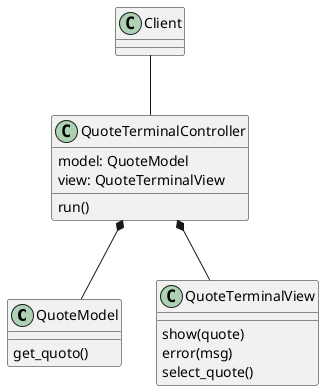 @startuml

class QuoteModel {
    get_quoto()
}

class QuoteTerminalView {
    show(quote)
    error(msg)
    select_quote()
}

class QuoteTerminalController {
    model: QuoteModel
    view: QuoteTerminalView
    run()
}

QuoteTerminalController *-- QuoteModel
QuoteTerminalController *-- QuoteTerminalView

class Client
Client -- QuoteTerminalController


@enduml